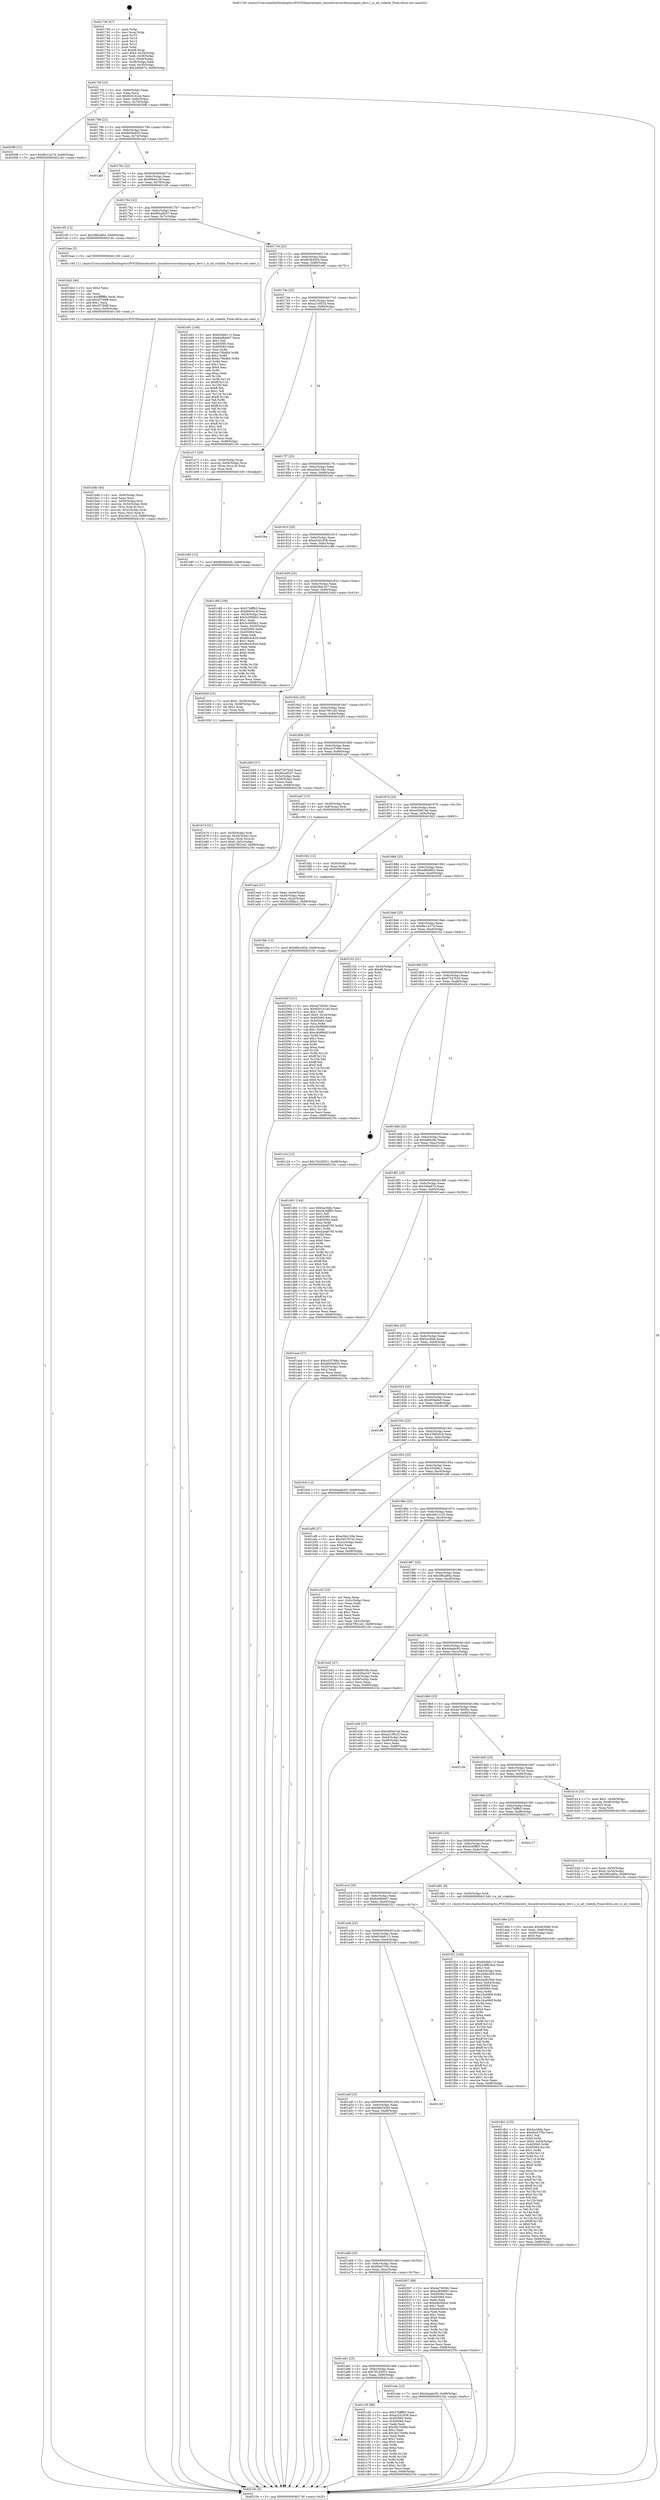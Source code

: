 digraph "0x401740" {
  label = "0x401740 (/mnt/c/Users/mathe/Desktop/tcc/POCII/binaries/extr_linuxdriversnvdimmregion_devs.c_is_nd_volatile_Final-ollvm.out::main(0))"
  labelloc = "t"
  node[shape=record]

  Entry [label="",width=0.3,height=0.3,shape=circle,fillcolor=black,style=filled]
  "0x40176f" [label="{
     0x40176f [23]\l
     | [instrs]\l
     &nbsp;&nbsp;0x40176f \<+3\>: mov -0x68(%rbp),%eax\l
     &nbsp;&nbsp;0x401772 \<+2\>: mov %eax,%ecx\l
     &nbsp;&nbsp;0x401774 \<+6\>: sub $0x8291414d,%ecx\l
     &nbsp;&nbsp;0x40177a \<+3\>: mov %eax,-0x6c(%rbp)\l
     &nbsp;&nbsp;0x40177d \<+3\>: mov %ecx,-0x70(%rbp)\l
     &nbsp;&nbsp;0x401780 \<+6\>: je 00000000004020f6 \<main+0x9b6\>\l
  }"]
  "0x4020f6" [label="{
     0x4020f6 [12]\l
     | [instrs]\l
     &nbsp;&nbsp;0x4020f6 \<+7\>: movl $0xf6e1427d,-0x68(%rbp)\l
     &nbsp;&nbsp;0x4020fd \<+5\>: jmp 000000000040219c \<main+0xa5c\>\l
  }"]
  "0x401786" [label="{
     0x401786 [22]\l
     | [instrs]\l
     &nbsp;&nbsp;0x401786 \<+5\>: jmp 000000000040178b \<main+0x4b\>\l
     &nbsp;&nbsp;0x40178b \<+3\>: mov -0x6c(%rbp),%eax\l
     &nbsp;&nbsp;0x40178e \<+5\>: sub $0x8e05e935,%eax\l
     &nbsp;&nbsp;0x401793 \<+3\>: mov %eax,-0x74(%rbp)\l
     &nbsp;&nbsp;0x401796 \<+6\>: je 0000000000401abf \<main+0x37f\>\l
  }"]
  Exit [label="",width=0.3,height=0.3,shape=circle,fillcolor=black,style=filled,peripheries=2]
  "0x401abf" [label="{
     0x401abf\l
  }", style=dashed]
  "0x40179c" [label="{
     0x40179c [22]\l
     | [instrs]\l
     &nbsp;&nbsp;0x40179c \<+5\>: jmp 00000000004017a1 \<main+0x61\>\l
     &nbsp;&nbsp;0x4017a1 \<+3\>: mov -0x6c(%rbp),%eax\l
     &nbsp;&nbsp;0x4017a4 \<+5\>: sub $0x8f44414f,%eax\l
     &nbsp;&nbsp;0x4017a9 \<+3\>: mov %eax,-0x78(%rbp)\l
     &nbsp;&nbsp;0x4017ac \<+6\>: je 0000000000401cf5 \<main+0x5b5\>\l
  }"]
  "0x401fde" [label="{
     0x401fde [12]\l
     | [instrs]\l
     &nbsp;&nbsp;0x401fde \<+7\>: movl $0x6981bf2d,-0x68(%rbp)\l
     &nbsp;&nbsp;0x401fe5 \<+5\>: jmp 000000000040219c \<main+0xa5c\>\l
  }"]
  "0x401cf5" [label="{
     0x401cf5 [12]\l
     | [instrs]\l
     &nbsp;&nbsp;0x401cf5 \<+7\>: movl $0x3f82a80a,-0x68(%rbp)\l
     &nbsp;&nbsp;0x401cfc \<+5\>: jmp 000000000040219c \<main+0xa5c\>\l
  }"]
  "0x4017b2" [label="{
     0x4017b2 [22]\l
     | [instrs]\l
     &nbsp;&nbsp;0x4017b2 \<+5\>: jmp 00000000004017b7 \<main+0x77\>\l
     &nbsp;&nbsp;0x4017b7 \<+3\>: mov -0x6c(%rbp),%eax\l
     &nbsp;&nbsp;0x4017ba \<+5\>: sub $0x90ca9207,%eax\l
     &nbsp;&nbsp;0x4017bf \<+3\>: mov %eax,-0x7c(%rbp)\l
     &nbsp;&nbsp;0x4017c2 \<+6\>: je 0000000000401bae \<main+0x46e\>\l
  }"]
  "0x401e85" [label="{
     0x401e85 [12]\l
     | [instrs]\l
     &nbsp;&nbsp;0x401e85 \<+7\>: movl $0x963645d5,-0x68(%rbp)\l
     &nbsp;&nbsp;0x401e8c \<+5\>: jmp 000000000040219c \<main+0xa5c\>\l
  }"]
  "0x401bae" [label="{
     0x401bae [5]\l
     | [instrs]\l
     &nbsp;&nbsp;0x401bae \<+5\>: call 0000000000401160 \<next_i\>\l
     | [calls]\l
     &nbsp;&nbsp;0x401160 \{1\} (/mnt/c/Users/mathe/Desktop/tcc/POCII/binaries/extr_linuxdriversnvdimmregion_devs.c_is_nd_volatile_Final-ollvm.out::next_i)\l
  }"]
  "0x4017c8" [label="{
     0x4017c8 [22]\l
     | [instrs]\l
     &nbsp;&nbsp;0x4017c8 \<+5\>: jmp 00000000004017cd \<main+0x8d\>\l
     &nbsp;&nbsp;0x4017cd \<+3\>: mov -0x6c(%rbp),%eax\l
     &nbsp;&nbsp;0x4017d0 \<+5\>: sub $0x963645d5,%eax\l
     &nbsp;&nbsp;0x4017d5 \<+3\>: mov %eax,-0x80(%rbp)\l
     &nbsp;&nbsp;0x4017d8 \<+6\>: je 0000000000401e91 \<main+0x751\>\l
  }"]
  "0x401db1" [label="{
     0x401db1 [153]\l
     | [instrs]\l
     &nbsp;&nbsp;0x401db1 \<+5\>: mov $0x5ac0bfa,%esi\l
     &nbsp;&nbsp;0x401db6 \<+5\>: mov $0x6ba57f3e,%ecx\l
     &nbsp;&nbsp;0x401dbb \<+2\>: mov $0x1,%dl\l
     &nbsp;&nbsp;0x401dbd \<+3\>: xor %r8d,%r8d\l
     &nbsp;&nbsp;0x401dc0 \<+7\>: movl $0x0,-0x64(%rbp)\l
     &nbsp;&nbsp;0x401dc7 \<+8\>: mov 0x405060,%r9d\l
     &nbsp;&nbsp;0x401dcf \<+8\>: mov 0x405064,%r10d\l
     &nbsp;&nbsp;0x401dd7 \<+4\>: sub $0x1,%r8d\l
     &nbsp;&nbsp;0x401ddb \<+3\>: mov %r9d,%r11d\l
     &nbsp;&nbsp;0x401dde \<+3\>: add %r8d,%r11d\l
     &nbsp;&nbsp;0x401de1 \<+4\>: imul %r11d,%r9d\l
     &nbsp;&nbsp;0x401de5 \<+4\>: and $0x1,%r9d\l
     &nbsp;&nbsp;0x401de9 \<+4\>: cmp $0x0,%r9d\l
     &nbsp;&nbsp;0x401ded \<+3\>: sete %bl\l
     &nbsp;&nbsp;0x401df0 \<+4\>: cmp $0xa,%r10d\l
     &nbsp;&nbsp;0x401df4 \<+4\>: setl %r14b\l
     &nbsp;&nbsp;0x401df8 \<+3\>: mov %bl,%r15b\l
     &nbsp;&nbsp;0x401dfb \<+4\>: xor $0xff,%r15b\l
     &nbsp;&nbsp;0x401dff \<+3\>: mov %r14b,%r12b\l
     &nbsp;&nbsp;0x401e02 \<+4\>: xor $0xff,%r12b\l
     &nbsp;&nbsp;0x401e06 \<+3\>: xor $0x0,%dl\l
     &nbsp;&nbsp;0x401e09 \<+3\>: mov %r15b,%r13b\l
     &nbsp;&nbsp;0x401e0c \<+4\>: and $0x0,%r13b\l
     &nbsp;&nbsp;0x401e10 \<+2\>: and %dl,%bl\l
     &nbsp;&nbsp;0x401e12 \<+3\>: mov %r12b,%dil\l
     &nbsp;&nbsp;0x401e15 \<+4\>: and $0x0,%dil\l
     &nbsp;&nbsp;0x401e19 \<+3\>: and %dl,%r14b\l
     &nbsp;&nbsp;0x401e1c \<+3\>: or %bl,%r13b\l
     &nbsp;&nbsp;0x401e1f \<+3\>: or %r14b,%dil\l
     &nbsp;&nbsp;0x401e22 \<+3\>: xor %dil,%r13b\l
     &nbsp;&nbsp;0x401e25 \<+3\>: or %r12b,%r15b\l
     &nbsp;&nbsp;0x401e28 \<+4\>: xor $0xff,%r15b\l
     &nbsp;&nbsp;0x401e2c \<+3\>: or $0x0,%dl\l
     &nbsp;&nbsp;0x401e2f \<+3\>: and %dl,%r15b\l
     &nbsp;&nbsp;0x401e32 \<+3\>: or %r15b,%r13b\l
     &nbsp;&nbsp;0x401e35 \<+4\>: test $0x1,%r13b\l
     &nbsp;&nbsp;0x401e39 \<+3\>: cmovne %ecx,%esi\l
     &nbsp;&nbsp;0x401e3c \<+3\>: mov %esi,-0x68(%rbp)\l
     &nbsp;&nbsp;0x401e3f \<+6\>: mov %eax,-0xf8(%rbp)\l
     &nbsp;&nbsp;0x401e45 \<+5\>: jmp 000000000040219c \<main+0xa5c\>\l
  }"]
  "0x401e91" [label="{
     0x401e91 [144]\l
     | [instrs]\l
     &nbsp;&nbsp;0x401e91 \<+5\>: mov $0x654b8113,%eax\l
     &nbsp;&nbsp;0x401e96 \<+5\>: mov $0x64d8de07,%ecx\l
     &nbsp;&nbsp;0x401e9b \<+2\>: mov $0x1,%dl\l
     &nbsp;&nbsp;0x401e9d \<+7\>: mov 0x405060,%esi\l
     &nbsp;&nbsp;0x401ea4 \<+7\>: mov 0x405064,%edi\l
     &nbsp;&nbsp;0x401eab \<+3\>: mov %esi,%r8d\l
     &nbsp;&nbsp;0x401eae \<+7\>: sub $0xec76bdb4,%r8d\l
     &nbsp;&nbsp;0x401eb5 \<+4\>: sub $0x1,%r8d\l
     &nbsp;&nbsp;0x401eb9 \<+7\>: add $0xec76bdb4,%r8d\l
     &nbsp;&nbsp;0x401ec0 \<+4\>: imul %r8d,%esi\l
     &nbsp;&nbsp;0x401ec4 \<+3\>: and $0x1,%esi\l
     &nbsp;&nbsp;0x401ec7 \<+3\>: cmp $0x0,%esi\l
     &nbsp;&nbsp;0x401eca \<+4\>: sete %r9b\l
     &nbsp;&nbsp;0x401ece \<+3\>: cmp $0xa,%edi\l
     &nbsp;&nbsp;0x401ed1 \<+4\>: setl %r10b\l
     &nbsp;&nbsp;0x401ed5 \<+3\>: mov %r9b,%r11b\l
     &nbsp;&nbsp;0x401ed8 \<+4\>: xor $0xff,%r11b\l
     &nbsp;&nbsp;0x401edc \<+3\>: mov %r10b,%bl\l
     &nbsp;&nbsp;0x401edf \<+3\>: xor $0xff,%bl\l
     &nbsp;&nbsp;0x401ee2 \<+3\>: xor $0x1,%dl\l
     &nbsp;&nbsp;0x401ee5 \<+3\>: mov %r11b,%r14b\l
     &nbsp;&nbsp;0x401ee8 \<+4\>: and $0xff,%r14b\l
     &nbsp;&nbsp;0x401eec \<+3\>: and %dl,%r9b\l
     &nbsp;&nbsp;0x401eef \<+3\>: mov %bl,%r15b\l
     &nbsp;&nbsp;0x401ef2 \<+4\>: and $0xff,%r15b\l
     &nbsp;&nbsp;0x401ef6 \<+3\>: and %dl,%r10b\l
     &nbsp;&nbsp;0x401ef9 \<+3\>: or %r9b,%r14b\l
     &nbsp;&nbsp;0x401efc \<+3\>: or %r10b,%r15b\l
     &nbsp;&nbsp;0x401eff \<+3\>: xor %r15b,%r14b\l
     &nbsp;&nbsp;0x401f02 \<+3\>: or %bl,%r11b\l
     &nbsp;&nbsp;0x401f05 \<+4\>: xor $0xff,%r11b\l
     &nbsp;&nbsp;0x401f09 \<+3\>: or $0x1,%dl\l
     &nbsp;&nbsp;0x401f0c \<+3\>: and %dl,%r11b\l
     &nbsp;&nbsp;0x401f0f \<+3\>: or %r11b,%r14b\l
     &nbsp;&nbsp;0x401f12 \<+4\>: test $0x1,%r14b\l
     &nbsp;&nbsp;0x401f16 \<+3\>: cmovne %ecx,%eax\l
     &nbsp;&nbsp;0x401f19 \<+3\>: mov %eax,-0x68(%rbp)\l
     &nbsp;&nbsp;0x401f1c \<+5\>: jmp 000000000040219c \<main+0xa5c\>\l
  }"]
  "0x4017de" [label="{
     0x4017de [25]\l
     | [instrs]\l
     &nbsp;&nbsp;0x4017de \<+5\>: jmp 00000000004017e3 \<main+0xa3\>\l
     &nbsp;&nbsp;0x4017e3 \<+3\>: mov -0x6c(%rbp),%eax\l
     &nbsp;&nbsp;0x4017e6 \<+5\>: sub $0xa210f525,%eax\l
     &nbsp;&nbsp;0x4017eb \<+6\>: mov %eax,-0x84(%rbp)\l
     &nbsp;&nbsp;0x4017f1 \<+6\>: je 0000000000401e71 \<main+0x731\>\l
  }"]
  "0x401d9a" [label="{
     0x401d9a [23]\l
     | [instrs]\l
     &nbsp;&nbsp;0x401d9a \<+10\>: movabs $0x4030b6,%rdi\l
     &nbsp;&nbsp;0x401da4 \<+3\>: mov %eax,-0x60(%rbp)\l
     &nbsp;&nbsp;0x401da7 \<+3\>: mov -0x60(%rbp),%esi\l
     &nbsp;&nbsp;0x401daa \<+2\>: mov $0x0,%al\l
     &nbsp;&nbsp;0x401dac \<+5\>: call 0000000000401040 \<printf@plt\>\l
     | [calls]\l
     &nbsp;&nbsp;0x401040 \{1\} (unknown)\l
  }"]
  "0x401e71" [label="{
     0x401e71 [20]\l
     | [instrs]\l
     &nbsp;&nbsp;0x401e71 \<+4\>: mov -0x50(%rbp),%rax\l
     &nbsp;&nbsp;0x401e75 \<+4\>: movslq -0x64(%rbp),%rcx\l
     &nbsp;&nbsp;0x401e79 \<+4\>: mov (%rax,%rcx,8),%rax\l
     &nbsp;&nbsp;0x401e7d \<+3\>: mov %rax,%rdi\l
     &nbsp;&nbsp;0x401e80 \<+5\>: call 0000000000401030 \<free@plt\>\l
     | [calls]\l
     &nbsp;&nbsp;0x401030 \{1\} (unknown)\l
  }"]
  "0x4017f7" [label="{
     0x4017f7 [25]\l
     | [instrs]\l
     &nbsp;&nbsp;0x4017f7 \<+5\>: jmp 00000000004017fc \<main+0xbc\>\l
     &nbsp;&nbsp;0x4017fc \<+3\>: mov -0x6c(%rbp),%eax\l
     &nbsp;&nbsp;0x4017ff \<+5\>: sub $0xa3b4159e,%eax\l
     &nbsp;&nbsp;0x401804 \<+6\>: mov %eax,-0x88(%rbp)\l
     &nbsp;&nbsp;0x40180a \<+6\>: je 0000000000401fea \<main+0x8aa\>\l
  }"]
  "0x401a9a" [label="{
     0x401a9a\l
  }", style=dashed]
  "0x401fea" [label="{
     0x401fea\l
  }", style=dashed]
  "0x401810" [label="{
     0x401810 [25]\l
     | [instrs]\l
     &nbsp;&nbsp;0x401810 \<+5\>: jmp 0000000000401815 \<main+0xd5\>\l
     &nbsp;&nbsp;0x401815 \<+3\>: mov -0x6c(%rbp),%eax\l
     &nbsp;&nbsp;0x401818 \<+5\>: sub $0xa52d1838,%eax\l
     &nbsp;&nbsp;0x40181d \<+6\>: mov %eax,-0x8c(%rbp)\l
     &nbsp;&nbsp;0x401823 \<+6\>: je 0000000000401c88 \<main+0x548\>\l
  }"]
  "0x401c30" [label="{
     0x401c30 [88]\l
     | [instrs]\l
     &nbsp;&nbsp;0x401c30 \<+5\>: mov $0x57bfffb5,%eax\l
     &nbsp;&nbsp;0x401c35 \<+5\>: mov $0xa52d1838,%ecx\l
     &nbsp;&nbsp;0x401c3a \<+7\>: mov 0x405060,%edx\l
     &nbsp;&nbsp;0x401c41 \<+7\>: mov 0x405064,%esi\l
     &nbsp;&nbsp;0x401c48 \<+2\>: mov %edx,%edi\l
     &nbsp;&nbsp;0x401c4a \<+6\>: sub $0x3b27049b,%edi\l
     &nbsp;&nbsp;0x401c50 \<+3\>: sub $0x1,%edi\l
     &nbsp;&nbsp;0x401c53 \<+6\>: add $0x3b27049b,%edi\l
     &nbsp;&nbsp;0x401c59 \<+3\>: imul %edi,%edx\l
     &nbsp;&nbsp;0x401c5c \<+3\>: and $0x1,%edx\l
     &nbsp;&nbsp;0x401c5f \<+3\>: cmp $0x0,%edx\l
     &nbsp;&nbsp;0x401c62 \<+4\>: sete %r8b\l
     &nbsp;&nbsp;0x401c66 \<+3\>: cmp $0xa,%esi\l
     &nbsp;&nbsp;0x401c69 \<+4\>: setl %r9b\l
     &nbsp;&nbsp;0x401c6d \<+3\>: mov %r8b,%r10b\l
     &nbsp;&nbsp;0x401c70 \<+3\>: and %r9b,%r10b\l
     &nbsp;&nbsp;0x401c73 \<+3\>: xor %r9b,%r8b\l
     &nbsp;&nbsp;0x401c76 \<+3\>: or %r8b,%r10b\l
     &nbsp;&nbsp;0x401c79 \<+4\>: test $0x1,%r10b\l
     &nbsp;&nbsp;0x401c7d \<+3\>: cmovne %ecx,%eax\l
     &nbsp;&nbsp;0x401c80 \<+3\>: mov %eax,-0x68(%rbp)\l
     &nbsp;&nbsp;0x401c83 \<+5\>: jmp 000000000040219c \<main+0xa5c\>\l
  }"]
  "0x401c88" [label="{
     0x401c88 [109]\l
     | [instrs]\l
     &nbsp;&nbsp;0x401c88 \<+5\>: mov $0x57bfffb5,%eax\l
     &nbsp;&nbsp;0x401c8d \<+5\>: mov $0x8f44414f,%ecx\l
     &nbsp;&nbsp;0x401c92 \<+3\>: mov -0x54(%rbp),%edx\l
     &nbsp;&nbsp;0x401c95 \<+6\>: add $0x3c090bb2,%edx\l
     &nbsp;&nbsp;0x401c9b \<+3\>: add $0x1,%edx\l
     &nbsp;&nbsp;0x401c9e \<+6\>: sub $0x3c090bb2,%edx\l
     &nbsp;&nbsp;0x401ca4 \<+3\>: mov %edx,-0x54(%rbp)\l
     &nbsp;&nbsp;0x401ca7 \<+7\>: mov 0x405060,%edx\l
     &nbsp;&nbsp;0x401cae \<+7\>: mov 0x405064,%esi\l
     &nbsp;&nbsp;0x401cb5 \<+2\>: mov %edx,%edi\l
     &nbsp;&nbsp;0x401cb7 \<+6\>: sub $0x8bc4c62d,%edi\l
     &nbsp;&nbsp;0x401cbd \<+3\>: sub $0x1,%edi\l
     &nbsp;&nbsp;0x401cc0 \<+6\>: add $0x8bc4c62d,%edi\l
     &nbsp;&nbsp;0x401cc6 \<+3\>: imul %edi,%edx\l
     &nbsp;&nbsp;0x401cc9 \<+3\>: and $0x1,%edx\l
     &nbsp;&nbsp;0x401ccc \<+3\>: cmp $0x0,%edx\l
     &nbsp;&nbsp;0x401ccf \<+4\>: sete %r8b\l
     &nbsp;&nbsp;0x401cd3 \<+3\>: cmp $0xa,%esi\l
     &nbsp;&nbsp;0x401cd6 \<+4\>: setl %r9b\l
     &nbsp;&nbsp;0x401cda \<+3\>: mov %r8b,%r10b\l
     &nbsp;&nbsp;0x401cdd \<+3\>: and %r9b,%r10b\l
     &nbsp;&nbsp;0x401ce0 \<+3\>: xor %r9b,%r8b\l
     &nbsp;&nbsp;0x401ce3 \<+3\>: or %r8b,%r10b\l
     &nbsp;&nbsp;0x401ce6 \<+4\>: test $0x1,%r10b\l
     &nbsp;&nbsp;0x401cea \<+3\>: cmovne %ecx,%eax\l
     &nbsp;&nbsp;0x401ced \<+3\>: mov %eax,-0x68(%rbp)\l
     &nbsp;&nbsp;0x401cf0 \<+5\>: jmp 000000000040219c \<main+0xa5c\>\l
  }"]
  "0x401829" [label="{
     0x401829 [25]\l
     | [instrs]\l
     &nbsp;&nbsp;0x401829 \<+5\>: jmp 000000000040182e \<main+0xee\>\l
     &nbsp;&nbsp;0x40182e \<+3\>: mov -0x6c(%rbp),%eax\l
     &nbsp;&nbsp;0x401831 \<+5\>: sub $0xb59ac547,%eax\l
     &nbsp;&nbsp;0x401836 \<+6\>: mov %eax,-0x90(%rbp)\l
     &nbsp;&nbsp;0x40183c \<+6\>: je 0000000000401b5d \<main+0x41d\>\l
  }"]
  "0x401a81" [label="{
     0x401a81 [25]\l
     | [instrs]\l
     &nbsp;&nbsp;0x401a81 \<+5\>: jmp 0000000000401a86 \<main+0x346\>\l
     &nbsp;&nbsp;0x401a86 \<+3\>: mov -0x6c(%rbp),%eax\l
     &nbsp;&nbsp;0x401a89 \<+5\>: sub $0x76226551,%eax\l
     &nbsp;&nbsp;0x401a8e \<+6\>: mov %eax,-0xf0(%rbp)\l
     &nbsp;&nbsp;0x401a94 \<+6\>: je 0000000000401c30 \<main+0x4f0\>\l
  }"]
  "0x401b5d" [label="{
     0x401b5d [23]\l
     | [instrs]\l
     &nbsp;&nbsp;0x401b5d \<+7\>: movl $0x1,-0x58(%rbp)\l
     &nbsp;&nbsp;0x401b64 \<+4\>: movslq -0x58(%rbp),%rax\l
     &nbsp;&nbsp;0x401b68 \<+4\>: shl $0x2,%rax\l
     &nbsp;&nbsp;0x401b6c \<+3\>: mov %rax,%rdi\l
     &nbsp;&nbsp;0x401b6f \<+5\>: call 0000000000401050 \<malloc@plt\>\l
     | [calls]\l
     &nbsp;&nbsp;0x401050 \{1\} (unknown)\l
  }"]
  "0x401842" [label="{
     0x401842 [25]\l
     | [instrs]\l
     &nbsp;&nbsp;0x401842 \<+5\>: jmp 0000000000401847 \<main+0x107\>\l
     &nbsp;&nbsp;0x401847 \<+3\>: mov -0x6c(%rbp),%eax\l
     &nbsp;&nbsp;0x40184a \<+5\>: sub $0xb7f91cd2,%eax\l
     &nbsp;&nbsp;0x40184f \<+6\>: mov %eax,-0x94(%rbp)\l
     &nbsp;&nbsp;0x401855 \<+6\>: je 0000000000401b93 \<main+0x453\>\l
  }"]
  "0x401e4a" [label="{
     0x401e4a [12]\l
     | [instrs]\l
     &nbsp;&nbsp;0x401e4a \<+7\>: movl $0x44aabc93,-0x68(%rbp)\l
     &nbsp;&nbsp;0x401e51 \<+5\>: jmp 000000000040219c \<main+0xa5c\>\l
  }"]
  "0x401b93" [label="{
     0x401b93 [27]\l
     | [instrs]\l
     &nbsp;&nbsp;0x401b93 \<+5\>: mov $0xf7347b20,%eax\l
     &nbsp;&nbsp;0x401b98 \<+5\>: mov $0x90ca9207,%ecx\l
     &nbsp;&nbsp;0x401b9d \<+3\>: mov -0x5c(%rbp),%edx\l
     &nbsp;&nbsp;0x401ba0 \<+3\>: cmp -0x58(%rbp),%edx\l
     &nbsp;&nbsp;0x401ba3 \<+3\>: cmovl %ecx,%eax\l
     &nbsp;&nbsp;0x401ba6 \<+3\>: mov %eax,-0x68(%rbp)\l
     &nbsp;&nbsp;0x401ba9 \<+5\>: jmp 000000000040219c \<main+0xa5c\>\l
  }"]
  "0x40185b" [label="{
     0x40185b [25]\l
     | [instrs]\l
     &nbsp;&nbsp;0x40185b \<+5\>: jmp 0000000000401860 \<main+0x120\>\l
     &nbsp;&nbsp;0x401860 \<+3\>: mov -0x6c(%rbp),%eax\l
     &nbsp;&nbsp;0x401863 \<+5\>: sub $0xcd1f768e,%eax\l
     &nbsp;&nbsp;0x401868 \<+6\>: mov %eax,-0x98(%rbp)\l
     &nbsp;&nbsp;0x40186e \<+6\>: je 0000000000401ad7 \<main+0x397\>\l
  }"]
  "0x401a68" [label="{
     0x401a68 [25]\l
     | [instrs]\l
     &nbsp;&nbsp;0x401a68 \<+5\>: jmp 0000000000401a6d \<main+0x32d\>\l
     &nbsp;&nbsp;0x401a6d \<+3\>: mov -0x6c(%rbp),%eax\l
     &nbsp;&nbsp;0x401a70 \<+5\>: sub $0x6ba57f3e,%eax\l
     &nbsp;&nbsp;0x401a75 \<+6\>: mov %eax,-0xec(%rbp)\l
     &nbsp;&nbsp;0x401a7b \<+6\>: je 0000000000401e4a \<main+0x70a\>\l
  }"]
  "0x401ad7" [label="{
     0x401ad7 [13]\l
     | [instrs]\l
     &nbsp;&nbsp;0x401ad7 \<+4\>: mov -0x40(%rbp),%rax\l
     &nbsp;&nbsp;0x401adb \<+4\>: mov 0x8(%rax),%rdi\l
     &nbsp;&nbsp;0x401adf \<+5\>: call 0000000000401060 \<atoi@plt\>\l
     | [calls]\l
     &nbsp;&nbsp;0x401060 \{1\} (unknown)\l
  }"]
  "0x401874" [label="{
     0x401874 [25]\l
     | [instrs]\l
     &nbsp;&nbsp;0x401874 \<+5\>: jmp 0000000000401879 \<main+0x139\>\l
     &nbsp;&nbsp;0x401879 \<+3\>: mov -0x6c(%rbp),%eax\l
     &nbsp;&nbsp;0x40187c \<+5\>: sub $0xe45bd7ad,%eax\l
     &nbsp;&nbsp;0x401881 \<+6\>: mov %eax,-0x9c(%rbp)\l
     &nbsp;&nbsp;0x401887 \<+6\>: je 0000000000401fd2 \<main+0x892\>\l
  }"]
  "0x402007" [label="{
     0x402007 [88]\l
     | [instrs]\l
     &nbsp;&nbsp;0x402007 \<+5\>: mov $0x4a70056c,%eax\l
     &nbsp;&nbsp;0x40200c \<+5\>: mov $0xed80d85c,%ecx\l
     &nbsp;&nbsp;0x402011 \<+7\>: mov 0x405060,%edx\l
     &nbsp;&nbsp;0x402018 \<+7\>: mov 0x405064,%esi\l
     &nbsp;&nbsp;0x40201f \<+2\>: mov %edx,%edi\l
     &nbsp;&nbsp;0x402021 \<+6\>: sub $0xe4b3b6ce,%edi\l
     &nbsp;&nbsp;0x402027 \<+3\>: sub $0x1,%edi\l
     &nbsp;&nbsp;0x40202a \<+6\>: add $0xe4b3b6ce,%edi\l
     &nbsp;&nbsp;0x402030 \<+3\>: imul %edi,%edx\l
     &nbsp;&nbsp;0x402033 \<+3\>: and $0x1,%edx\l
     &nbsp;&nbsp;0x402036 \<+3\>: cmp $0x0,%edx\l
     &nbsp;&nbsp;0x402039 \<+4\>: sete %r8b\l
     &nbsp;&nbsp;0x40203d \<+3\>: cmp $0xa,%esi\l
     &nbsp;&nbsp;0x402040 \<+4\>: setl %r9b\l
     &nbsp;&nbsp;0x402044 \<+3\>: mov %r8b,%r10b\l
     &nbsp;&nbsp;0x402047 \<+3\>: and %r9b,%r10b\l
     &nbsp;&nbsp;0x40204a \<+3\>: xor %r9b,%r8b\l
     &nbsp;&nbsp;0x40204d \<+3\>: or %r8b,%r10b\l
     &nbsp;&nbsp;0x402050 \<+4\>: test $0x1,%r10b\l
     &nbsp;&nbsp;0x402054 \<+3\>: cmovne %ecx,%eax\l
     &nbsp;&nbsp;0x402057 \<+3\>: mov %eax,-0x68(%rbp)\l
     &nbsp;&nbsp;0x40205a \<+5\>: jmp 000000000040219c \<main+0xa5c\>\l
  }"]
  "0x401fd2" [label="{
     0x401fd2 [12]\l
     | [instrs]\l
     &nbsp;&nbsp;0x401fd2 \<+4\>: mov -0x50(%rbp),%rax\l
     &nbsp;&nbsp;0x401fd6 \<+3\>: mov %rax,%rdi\l
     &nbsp;&nbsp;0x401fd9 \<+5\>: call 0000000000401030 \<free@plt\>\l
     | [calls]\l
     &nbsp;&nbsp;0x401030 \{1\} (unknown)\l
  }"]
  "0x40188d" [label="{
     0x40188d [25]\l
     | [instrs]\l
     &nbsp;&nbsp;0x40188d \<+5\>: jmp 0000000000401892 \<main+0x152\>\l
     &nbsp;&nbsp;0x401892 \<+3\>: mov -0x6c(%rbp),%eax\l
     &nbsp;&nbsp;0x401895 \<+5\>: sub $0xed80d85c,%eax\l
     &nbsp;&nbsp;0x40189a \<+6\>: mov %eax,-0xa0(%rbp)\l
     &nbsp;&nbsp;0x4018a0 \<+6\>: je 000000000040205f \<main+0x91f\>\l
  }"]
  "0x401a4f" [label="{
     0x401a4f [25]\l
     | [instrs]\l
     &nbsp;&nbsp;0x401a4f \<+5\>: jmp 0000000000401a54 \<main+0x314\>\l
     &nbsp;&nbsp;0x401a54 \<+3\>: mov -0x6c(%rbp),%eax\l
     &nbsp;&nbsp;0x401a57 \<+5\>: sub $0x6981bf2d,%eax\l
     &nbsp;&nbsp;0x401a5c \<+6\>: mov %eax,-0xe8(%rbp)\l
     &nbsp;&nbsp;0x401a62 \<+6\>: je 0000000000402007 \<main+0x8c7\>\l
  }"]
  "0x40205f" [label="{
     0x40205f [151]\l
     | [instrs]\l
     &nbsp;&nbsp;0x40205f \<+5\>: mov $0x4a70056c,%eax\l
     &nbsp;&nbsp;0x402064 \<+5\>: mov $0x8291414d,%ecx\l
     &nbsp;&nbsp;0x402069 \<+2\>: mov $0x1,%dl\l
     &nbsp;&nbsp;0x40206b \<+7\>: movl $0x0,-0x34(%rbp)\l
     &nbsp;&nbsp;0x402072 \<+7\>: mov 0x405060,%esi\l
     &nbsp;&nbsp;0x402079 \<+7\>: mov 0x405064,%edi\l
     &nbsp;&nbsp;0x402080 \<+3\>: mov %esi,%r8d\l
     &nbsp;&nbsp;0x402083 \<+7\>: sub $0xc4b98b8f,%r8d\l
     &nbsp;&nbsp;0x40208a \<+4\>: sub $0x1,%r8d\l
     &nbsp;&nbsp;0x40208e \<+7\>: add $0xc4b98b8f,%r8d\l
     &nbsp;&nbsp;0x402095 \<+4\>: imul %r8d,%esi\l
     &nbsp;&nbsp;0x402099 \<+3\>: and $0x1,%esi\l
     &nbsp;&nbsp;0x40209c \<+3\>: cmp $0x0,%esi\l
     &nbsp;&nbsp;0x40209f \<+4\>: sete %r9b\l
     &nbsp;&nbsp;0x4020a3 \<+3\>: cmp $0xa,%edi\l
     &nbsp;&nbsp;0x4020a6 \<+4\>: setl %r10b\l
     &nbsp;&nbsp;0x4020aa \<+3\>: mov %r9b,%r11b\l
     &nbsp;&nbsp;0x4020ad \<+4\>: xor $0xff,%r11b\l
     &nbsp;&nbsp;0x4020b1 \<+3\>: mov %r10b,%bl\l
     &nbsp;&nbsp;0x4020b4 \<+3\>: xor $0xff,%bl\l
     &nbsp;&nbsp;0x4020b7 \<+3\>: xor $0x0,%dl\l
     &nbsp;&nbsp;0x4020ba \<+3\>: mov %r11b,%r14b\l
     &nbsp;&nbsp;0x4020bd \<+4\>: and $0x0,%r14b\l
     &nbsp;&nbsp;0x4020c1 \<+3\>: and %dl,%r9b\l
     &nbsp;&nbsp;0x4020c4 \<+3\>: mov %bl,%r15b\l
     &nbsp;&nbsp;0x4020c7 \<+4\>: and $0x0,%r15b\l
     &nbsp;&nbsp;0x4020cb \<+3\>: and %dl,%r10b\l
     &nbsp;&nbsp;0x4020ce \<+3\>: or %r9b,%r14b\l
     &nbsp;&nbsp;0x4020d1 \<+3\>: or %r10b,%r15b\l
     &nbsp;&nbsp;0x4020d4 \<+3\>: xor %r15b,%r14b\l
     &nbsp;&nbsp;0x4020d7 \<+3\>: or %bl,%r11b\l
     &nbsp;&nbsp;0x4020da \<+4\>: xor $0xff,%r11b\l
     &nbsp;&nbsp;0x4020de \<+3\>: or $0x0,%dl\l
     &nbsp;&nbsp;0x4020e1 \<+3\>: and %dl,%r11b\l
     &nbsp;&nbsp;0x4020e4 \<+3\>: or %r11b,%r14b\l
     &nbsp;&nbsp;0x4020e7 \<+4\>: test $0x1,%r14b\l
     &nbsp;&nbsp;0x4020eb \<+3\>: cmovne %ecx,%eax\l
     &nbsp;&nbsp;0x4020ee \<+3\>: mov %eax,-0x68(%rbp)\l
     &nbsp;&nbsp;0x4020f1 \<+5\>: jmp 000000000040219c \<main+0xa5c\>\l
  }"]
  "0x4018a6" [label="{
     0x4018a6 [25]\l
     | [instrs]\l
     &nbsp;&nbsp;0x4018a6 \<+5\>: jmp 00000000004018ab \<main+0x16b\>\l
     &nbsp;&nbsp;0x4018ab \<+3\>: mov -0x6c(%rbp),%eax\l
     &nbsp;&nbsp;0x4018ae \<+5\>: sub $0xf6e1427d,%eax\l
     &nbsp;&nbsp;0x4018b3 \<+6\>: mov %eax,-0xa4(%rbp)\l
     &nbsp;&nbsp;0x4018b9 \<+6\>: je 0000000000402102 \<main+0x9c2\>\l
  }"]
  "0x40216f" [label="{
     0x40216f\l
  }", style=dashed]
  "0x402102" [label="{
     0x402102 [21]\l
     | [instrs]\l
     &nbsp;&nbsp;0x402102 \<+3\>: mov -0x34(%rbp),%eax\l
     &nbsp;&nbsp;0x402105 \<+7\>: add $0xd8,%rsp\l
     &nbsp;&nbsp;0x40210c \<+1\>: pop %rbx\l
     &nbsp;&nbsp;0x40210d \<+2\>: pop %r12\l
     &nbsp;&nbsp;0x40210f \<+2\>: pop %r13\l
     &nbsp;&nbsp;0x402111 \<+2\>: pop %r14\l
     &nbsp;&nbsp;0x402113 \<+2\>: pop %r15\l
     &nbsp;&nbsp;0x402115 \<+1\>: pop %rbp\l
     &nbsp;&nbsp;0x402116 \<+1\>: ret\l
  }"]
  "0x4018bf" [label="{
     0x4018bf [25]\l
     | [instrs]\l
     &nbsp;&nbsp;0x4018bf \<+5\>: jmp 00000000004018c4 \<main+0x184\>\l
     &nbsp;&nbsp;0x4018c4 \<+3\>: mov -0x6c(%rbp),%eax\l
     &nbsp;&nbsp;0x4018c7 \<+5\>: sub $0xf7347b20,%eax\l
     &nbsp;&nbsp;0x4018cc \<+6\>: mov %eax,-0xa8(%rbp)\l
     &nbsp;&nbsp;0x4018d2 \<+6\>: je 0000000000401c24 \<main+0x4e4\>\l
  }"]
  "0x401a36" [label="{
     0x401a36 [25]\l
     | [instrs]\l
     &nbsp;&nbsp;0x401a36 \<+5\>: jmp 0000000000401a3b \<main+0x2fb\>\l
     &nbsp;&nbsp;0x401a3b \<+3\>: mov -0x6c(%rbp),%eax\l
     &nbsp;&nbsp;0x401a3e \<+5\>: sub $0x654b8113,%eax\l
     &nbsp;&nbsp;0x401a43 \<+6\>: mov %eax,-0xe4(%rbp)\l
     &nbsp;&nbsp;0x401a49 \<+6\>: je 000000000040216f \<main+0xa2f\>\l
  }"]
  "0x401c24" [label="{
     0x401c24 [12]\l
     | [instrs]\l
     &nbsp;&nbsp;0x401c24 \<+7\>: movl $0x76226551,-0x68(%rbp)\l
     &nbsp;&nbsp;0x401c2b \<+5\>: jmp 000000000040219c \<main+0xa5c\>\l
  }"]
  "0x4018d8" [label="{
     0x4018d8 [25]\l
     | [instrs]\l
     &nbsp;&nbsp;0x4018d8 \<+5\>: jmp 00000000004018dd \<main+0x19d\>\l
     &nbsp;&nbsp;0x4018dd \<+3\>: mov -0x6c(%rbp),%eax\l
     &nbsp;&nbsp;0x4018e0 \<+5\>: sub $0xfaf0e3fe,%eax\l
     &nbsp;&nbsp;0x4018e5 \<+6\>: mov %eax,-0xac(%rbp)\l
     &nbsp;&nbsp;0x4018eb \<+6\>: je 0000000000401d01 \<main+0x5c1\>\l
  }"]
  "0x401f21" [label="{
     0x401f21 [165]\l
     | [instrs]\l
     &nbsp;&nbsp;0x401f21 \<+5\>: mov $0x654b8113,%eax\l
     &nbsp;&nbsp;0x401f26 \<+5\>: mov $0x23882dc4,%ecx\l
     &nbsp;&nbsp;0x401f2b \<+2\>: mov $0x1,%dl\l
     &nbsp;&nbsp;0x401f2d \<+3\>: mov -0x64(%rbp),%esi\l
     &nbsp;&nbsp;0x401f30 \<+6\>: sub $0x2edbc5b4,%esi\l
     &nbsp;&nbsp;0x401f36 \<+3\>: add $0x1,%esi\l
     &nbsp;&nbsp;0x401f39 \<+6\>: add $0x2edbc5b4,%esi\l
     &nbsp;&nbsp;0x401f3f \<+3\>: mov %esi,-0x64(%rbp)\l
     &nbsp;&nbsp;0x401f42 \<+7\>: mov 0x405060,%esi\l
     &nbsp;&nbsp;0x401f49 \<+7\>: mov 0x405064,%edi\l
     &nbsp;&nbsp;0x401f50 \<+3\>: mov %esi,%r8d\l
     &nbsp;&nbsp;0x401f53 \<+7\>: sub $0x1fce080f,%r8d\l
     &nbsp;&nbsp;0x401f5a \<+4\>: sub $0x1,%r8d\l
     &nbsp;&nbsp;0x401f5e \<+7\>: add $0x1fce080f,%r8d\l
     &nbsp;&nbsp;0x401f65 \<+4\>: imul %r8d,%esi\l
     &nbsp;&nbsp;0x401f69 \<+3\>: and $0x1,%esi\l
     &nbsp;&nbsp;0x401f6c \<+3\>: cmp $0x0,%esi\l
     &nbsp;&nbsp;0x401f6f \<+4\>: sete %r9b\l
     &nbsp;&nbsp;0x401f73 \<+3\>: cmp $0xa,%edi\l
     &nbsp;&nbsp;0x401f76 \<+4\>: setl %r10b\l
     &nbsp;&nbsp;0x401f7a \<+3\>: mov %r9b,%r11b\l
     &nbsp;&nbsp;0x401f7d \<+4\>: xor $0xff,%r11b\l
     &nbsp;&nbsp;0x401f81 \<+3\>: mov %r10b,%bl\l
     &nbsp;&nbsp;0x401f84 \<+3\>: xor $0xff,%bl\l
     &nbsp;&nbsp;0x401f87 \<+3\>: xor $0x1,%dl\l
     &nbsp;&nbsp;0x401f8a \<+3\>: mov %r11b,%r14b\l
     &nbsp;&nbsp;0x401f8d \<+4\>: and $0xff,%r14b\l
     &nbsp;&nbsp;0x401f91 \<+3\>: and %dl,%r9b\l
     &nbsp;&nbsp;0x401f94 \<+3\>: mov %bl,%r15b\l
     &nbsp;&nbsp;0x401f97 \<+4\>: and $0xff,%r15b\l
     &nbsp;&nbsp;0x401f9b \<+3\>: and %dl,%r10b\l
     &nbsp;&nbsp;0x401f9e \<+3\>: or %r9b,%r14b\l
     &nbsp;&nbsp;0x401fa1 \<+3\>: or %r10b,%r15b\l
     &nbsp;&nbsp;0x401fa4 \<+3\>: xor %r15b,%r14b\l
     &nbsp;&nbsp;0x401fa7 \<+3\>: or %bl,%r11b\l
     &nbsp;&nbsp;0x401faa \<+4\>: xor $0xff,%r11b\l
     &nbsp;&nbsp;0x401fae \<+3\>: or $0x1,%dl\l
     &nbsp;&nbsp;0x401fb1 \<+3\>: and %dl,%r11b\l
     &nbsp;&nbsp;0x401fb4 \<+3\>: or %r11b,%r14b\l
     &nbsp;&nbsp;0x401fb7 \<+4\>: test $0x1,%r14b\l
     &nbsp;&nbsp;0x401fbb \<+3\>: cmovne %ecx,%eax\l
     &nbsp;&nbsp;0x401fbe \<+3\>: mov %eax,-0x68(%rbp)\l
     &nbsp;&nbsp;0x401fc1 \<+5\>: jmp 000000000040219c \<main+0xa5c\>\l
  }"]
  "0x401d01" [label="{
     0x401d01 [144]\l
     | [instrs]\l
     &nbsp;&nbsp;0x401d01 \<+5\>: mov $0x5ac0bfa,%eax\l
     &nbsp;&nbsp;0x401d06 \<+5\>: mov $0x5e30ff63,%ecx\l
     &nbsp;&nbsp;0x401d0b \<+2\>: mov $0x1,%dl\l
     &nbsp;&nbsp;0x401d0d \<+7\>: mov 0x405060,%esi\l
     &nbsp;&nbsp;0x401d14 \<+7\>: mov 0x405064,%edi\l
     &nbsp;&nbsp;0x401d1b \<+3\>: mov %esi,%r8d\l
     &nbsp;&nbsp;0x401d1e \<+7\>: add $0x42ea8795,%r8d\l
     &nbsp;&nbsp;0x401d25 \<+4\>: sub $0x1,%r8d\l
     &nbsp;&nbsp;0x401d29 \<+7\>: sub $0x42ea8795,%r8d\l
     &nbsp;&nbsp;0x401d30 \<+4\>: imul %r8d,%esi\l
     &nbsp;&nbsp;0x401d34 \<+3\>: and $0x1,%esi\l
     &nbsp;&nbsp;0x401d37 \<+3\>: cmp $0x0,%esi\l
     &nbsp;&nbsp;0x401d3a \<+4\>: sete %r9b\l
     &nbsp;&nbsp;0x401d3e \<+3\>: cmp $0xa,%edi\l
     &nbsp;&nbsp;0x401d41 \<+4\>: setl %r10b\l
     &nbsp;&nbsp;0x401d45 \<+3\>: mov %r9b,%r11b\l
     &nbsp;&nbsp;0x401d48 \<+4\>: xor $0xff,%r11b\l
     &nbsp;&nbsp;0x401d4c \<+3\>: mov %r10b,%bl\l
     &nbsp;&nbsp;0x401d4f \<+3\>: xor $0xff,%bl\l
     &nbsp;&nbsp;0x401d52 \<+3\>: xor $0x0,%dl\l
     &nbsp;&nbsp;0x401d55 \<+3\>: mov %r11b,%r14b\l
     &nbsp;&nbsp;0x401d58 \<+4\>: and $0x0,%r14b\l
     &nbsp;&nbsp;0x401d5c \<+3\>: and %dl,%r9b\l
     &nbsp;&nbsp;0x401d5f \<+3\>: mov %bl,%r15b\l
     &nbsp;&nbsp;0x401d62 \<+4\>: and $0x0,%r15b\l
     &nbsp;&nbsp;0x401d66 \<+3\>: and %dl,%r10b\l
     &nbsp;&nbsp;0x401d69 \<+3\>: or %r9b,%r14b\l
     &nbsp;&nbsp;0x401d6c \<+3\>: or %r10b,%r15b\l
     &nbsp;&nbsp;0x401d6f \<+3\>: xor %r15b,%r14b\l
     &nbsp;&nbsp;0x401d72 \<+3\>: or %bl,%r11b\l
     &nbsp;&nbsp;0x401d75 \<+4\>: xor $0xff,%r11b\l
     &nbsp;&nbsp;0x401d79 \<+3\>: or $0x0,%dl\l
     &nbsp;&nbsp;0x401d7c \<+3\>: and %dl,%r11b\l
     &nbsp;&nbsp;0x401d7f \<+3\>: or %r11b,%r14b\l
     &nbsp;&nbsp;0x401d82 \<+4\>: test $0x1,%r14b\l
     &nbsp;&nbsp;0x401d86 \<+3\>: cmovne %ecx,%eax\l
     &nbsp;&nbsp;0x401d89 \<+3\>: mov %eax,-0x68(%rbp)\l
     &nbsp;&nbsp;0x401d8c \<+5\>: jmp 000000000040219c \<main+0xa5c\>\l
  }"]
  "0x4018f1" [label="{
     0x4018f1 [25]\l
     | [instrs]\l
     &nbsp;&nbsp;0x4018f1 \<+5\>: jmp 00000000004018f6 \<main+0x1b6\>\l
     &nbsp;&nbsp;0x4018f6 \<+3\>: mov -0x6c(%rbp),%eax\l
     &nbsp;&nbsp;0x4018f9 \<+5\>: sub $0x346e874,%eax\l
     &nbsp;&nbsp;0x4018fe \<+6\>: mov %eax,-0xb0(%rbp)\l
     &nbsp;&nbsp;0x401904 \<+6\>: je 0000000000401aa4 \<main+0x364\>\l
  }"]
  "0x401a1d" [label="{
     0x401a1d [25]\l
     | [instrs]\l
     &nbsp;&nbsp;0x401a1d \<+5\>: jmp 0000000000401a22 \<main+0x2e2\>\l
     &nbsp;&nbsp;0x401a22 \<+3\>: mov -0x6c(%rbp),%eax\l
     &nbsp;&nbsp;0x401a25 \<+5\>: sub $0x64d8de07,%eax\l
     &nbsp;&nbsp;0x401a2a \<+6\>: mov %eax,-0xe0(%rbp)\l
     &nbsp;&nbsp;0x401a30 \<+6\>: je 0000000000401f21 \<main+0x7e1\>\l
  }"]
  "0x401aa4" [label="{
     0x401aa4 [27]\l
     | [instrs]\l
     &nbsp;&nbsp;0x401aa4 \<+5\>: mov $0xcd1f768e,%eax\l
     &nbsp;&nbsp;0x401aa9 \<+5\>: mov $0x8e05e935,%ecx\l
     &nbsp;&nbsp;0x401aae \<+3\>: mov -0x30(%rbp),%edx\l
     &nbsp;&nbsp;0x401ab1 \<+3\>: cmp $0x2,%edx\l
     &nbsp;&nbsp;0x401ab4 \<+3\>: cmovne %ecx,%eax\l
     &nbsp;&nbsp;0x401ab7 \<+3\>: mov %eax,-0x68(%rbp)\l
     &nbsp;&nbsp;0x401aba \<+5\>: jmp 000000000040219c \<main+0xa5c\>\l
  }"]
  "0x40190a" [label="{
     0x40190a [25]\l
     | [instrs]\l
     &nbsp;&nbsp;0x40190a \<+5\>: jmp 000000000040190f \<main+0x1cf\>\l
     &nbsp;&nbsp;0x40190f \<+3\>: mov -0x6c(%rbp),%eax\l
     &nbsp;&nbsp;0x401912 \<+5\>: sub $0x5ac0bfa,%eax\l
     &nbsp;&nbsp;0x401917 \<+6\>: mov %eax,-0xb4(%rbp)\l
     &nbsp;&nbsp;0x40191d \<+6\>: je 0000000000402136 \<main+0x9f6\>\l
  }"]
  "0x40219c" [label="{
     0x40219c [5]\l
     | [instrs]\l
     &nbsp;&nbsp;0x40219c \<+5\>: jmp 000000000040176f \<main+0x2f\>\l
  }"]
  "0x401740" [label="{
     0x401740 [47]\l
     | [instrs]\l
     &nbsp;&nbsp;0x401740 \<+1\>: push %rbp\l
     &nbsp;&nbsp;0x401741 \<+3\>: mov %rsp,%rbp\l
     &nbsp;&nbsp;0x401744 \<+2\>: push %r15\l
     &nbsp;&nbsp;0x401746 \<+2\>: push %r14\l
     &nbsp;&nbsp;0x401748 \<+2\>: push %r13\l
     &nbsp;&nbsp;0x40174a \<+2\>: push %r12\l
     &nbsp;&nbsp;0x40174c \<+1\>: push %rbx\l
     &nbsp;&nbsp;0x40174d \<+7\>: sub $0xd8,%rsp\l
     &nbsp;&nbsp;0x401754 \<+7\>: movl $0x0,-0x34(%rbp)\l
     &nbsp;&nbsp;0x40175b \<+3\>: mov %edi,-0x38(%rbp)\l
     &nbsp;&nbsp;0x40175e \<+4\>: mov %rsi,-0x40(%rbp)\l
     &nbsp;&nbsp;0x401762 \<+3\>: mov -0x38(%rbp),%edi\l
     &nbsp;&nbsp;0x401765 \<+3\>: mov %edi,-0x30(%rbp)\l
     &nbsp;&nbsp;0x401768 \<+7\>: movl $0x346e874,-0x68(%rbp)\l
  }"]
  "0x401ae4" [label="{
     0x401ae4 [21]\l
     | [instrs]\l
     &nbsp;&nbsp;0x401ae4 \<+3\>: mov %eax,-0x44(%rbp)\l
     &nbsp;&nbsp;0x401ae7 \<+3\>: mov -0x44(%rbp),%eax\l
     &nbsp;&nbsp;0x401aea \<+3\>: mov %eax,-0x2c(%rbp)\l
     &nbsp;&nbsp;0x401aed \<+7\>: movl $0x253fdbc1,-0x68(%rbp)\l
     &nbsp;&nbsp;0x401af4 \<+5\>: jmp 000000000040219c \<main+0xa5c\>\l
  }"]
  "0x401d91" [label="{
     0x401d91 [9]\l
     | [instrs]\l
     &nbsp;&nbsp;0x401d91 \<+4\>: mov -0x50(%rbp),%rdi\l
     &nbsp;&nbsp;0x401d95 \<+5\>: call 00000000004013d0 \<is_nd_volatile\>\l
     | [calls]\l
     &nbsp;&nbsp;0x4013d0 \{1\} (/mnt/c/Users/mathe/Desktop/tcc/POCII/binaries/extr_linuxdriversnvdimmregion_devs.c_is_nd_volatile_Final-ollvm.out::is_nd_volatile)\l
  }"]
  "0x402136" [label="{
     0x402136\l
  }", style=dashed]
  "0x401923" [label="{
     0x401923 [25]\l
     | [instrs]\l
     &nbsp;&nbsp;0x401923 \<+5\>: jmp 0000000000401928 \<main+0x1e8\>\l
     &nbsp;&nbsp;0x401928 \<+3\>: mov -0x6c(%rbp),%eax\l
     &nbsp;&nbsp;0x40192b \<+5\>: sub $0x959a9e5,%eax\l
     &nbsp;&nbsp;0x401930 \<+6\>: mov %eax,-0xb8(%rbp)\l
     &nbsp;&nbsp;0x401936 \<+6\>: je 0000000000401ff6 \<main+0x8b6\>\l
  }"]
  "0x401a04" [label="{
     0x401a04 [25]\l
     | [instrs]\l
     &nbsp;&nbsp;0x401a04 \<+5\>: jmp 0000000000401a09 \<main+0x2c9\>\l
     &nbsp;&nbsp;0x401a09 \<+3\>: mov -0x6c(%rbp),%eax\l
     &nbsp;&nbsp;0x401a0c \<+5\>: sub $0x5e30ff63,%eax\l
     &nbsp;&nbsp;0x401a11 \<+6\>: mov %eax,-0xdc(%rbp)\l
     &nbsp;&nbsp;0x401a17 \<+6\>: je 0000000000401d91 \<main+0x651\>\l
  }"]
  "0x401ff6" [label="{
     0x401ff6\l
  }", style=dashed]
  "0x40193c" [label="{
     0x40193c [25]\l
     | [instrs]\l
     &nbsp;&nbsp;0x40193c \<+5\>: jmp 0000000000401941 \<main+0x201\>\l
     &nbsp;&nbsp;0x401941 \<+3\>: mov -0x6c(%rbp),%eax\l
     &nbsp;&nbsp;0x401944 \<+5\>: sub $0x23882dc4,%eax\l
     &nbsp;&nbsp;0x401949 \<+6\>: mov %eax,-0xbc(%rbp)\l
     &nbsp;&nbsp;0x40194f \<+6\>: je 0000000000401fc6 \<main+0x886\>\l
  }"]
  "0x402117" [label="{
     0x402117\l
  }", style=dashed]
  "0x401fc6" [label="{
     0x401fc6 [12]\l
     | [instrs]\l
     &nbsp;&nbsp;0x401fc6 \<+7\>: movl $0x44aabc93,-0x68(%rbp)\l
     &nbsp;&nbsp;0x401fcd \<+5\>: jmp 000000000040219c \<main+0xa5c\>\l
  }"]
  "0x401955" [label="{
     0x401955 [25]\l
     | [instrs]\l
     &nbsp;&nbsp;0x401955 \<+5\>: jmp 000000000040195a \<main+0x21a\>\l
     &nbsp;&nbsp;0x40195a \<+3\>: mov -0x6c(%rbp),%eax\l
     &nbsp;&nbsp;0x40195d \<+5\>: sub $0x253fdbc1,%eax\l
     &nbsp;&nbsp;0x401962 \<+6\>: mov %eax,-0xc0(%rbp)\l
     &nbsp;&nbsp;0x401968 \<+6\>: je 0000000000401af9 \<main+0x3b9\>\l
  }"]
  "0x401bdb" [label="{
     0x401bdb [40]\l
     | [instrs]\l
     &nbsp;&nbsp;0x401bdb \<+6\>: mov -0xf4(%rbp),%ecx\l
     &nbsp;&nbsp;0x401be1 \<+3\>: imul %eax,%ecx\l
     &nbsp;&nbsp;0x401be4 \<+4\>: mov -0x50(%rbp),%rsi\l
     &nbsp;&nbsp;0x401be8 \<+4\>: movslq -0x54(%rbp),%rdi\l
     &nbsp;&nbsp;0x401bec \<+4\>: mov (%rsi,%rdi,8),%rsi\l
     &nbsp;&nbsp;0x401bf0 \<+4\>: movslq -0x5c(%rbp),%rdi\l
     &nbsp;&nbsp;0x401bf4 \<+3\>: mov %ecx,(%rsi,%rdi,4)\l
     &nbsp;&nbsp;0x401bf7 \<+7\>: movl $0x2e811c25,-0x68(%rbp)\l
     &nbsp;&nbsp;0x401bfe \<+5\>: jmp 000000000040219c \<main+0xa5c\>\l
  }"]
  "0x401af9" [label="{
     0x401af9 [27]\l
     | [instrs]\l
     &nbsp;&nbsp;0x401af9 \<+5\>: mov $0xa3b4159e,%eax\l
     &nbsp;&nbsp;0x401afe \<+5\>: mov $0x545767a5,%ecx\l
     &nbsp;&nbsp;0x401b03 \<+3\>: mov -0x2c(%rbp),%edx\l
     &nbsp;&nbsp;0x401b06 \<+3\>: cmp $0x0,%edx\l
     &nbsp;&nbsp;0x401b09 \<+3\>: cmove %ecx,%eax\l
     &nbsp;&nbsp;0x401b0c \<+3\>: mov %eax,-0x68(%rbp)\l
     &nbsp;&nbsp;0x401b0f \<+5\>: jmp 000000000040219c \<main+0xa5c\>\l
  }"]
  "0x40196e" [label="{
     0x40196e [25]\l
     | [instrs]\l
     &nbsp;&nbsp;0x40196e \<+5\>: jmp 0000000000401973 \<main+0x233\>\l
     &nbsp;&nbsp;0x401973 \<+3\>: mov -0x6c(%rbp),%eax\l
     &nbsp;&nbsp;0x401976 \<+5\>: sub $0x2e811c25,%eax\l
     &nbsp;&nbsp;0x40197b \<+6\>: mov %eax,-0xc4(%rbp)\l
     &nbsp;&nbsp;0x401981 \<+6\>: je 0000000000401c03 \<main+0x4c3\>\l
  }"]
  "0x401bb3" [label="{
     0x401bb3 [40]\l
     | [instrs]\l
     &nbsp;&nbsp;0x401bb3 \<+5\>: mov $0x2,%ecx\l
     &nbsp;&nbsp;0x401bb8 \<+1\>: cltd\l
     &nbsp;&nbsp;0x401bb9 \<+2\>: idiv %ecx\l
     &nbsp;&nbsp;0x401bbb \<+6\>: imul $0xfffffffe,%edx,%ecx\l
     &nbsp;&nbsp;0x401bc1 \<+6\>: sub $0x2f73fdff,%ecx\l
     &nbsp;&nbsp;0x401bc7 \<+3\>: add $0x1,%ecx\l
     &nbsp;&nbsp;0x401bca \<+6\>: add $0x2f73fdff,%ecx\l
     &nbsp;&nbsp;0x401bd0 \<+6\>: mov %ecx,-0xf4(%rbp)\l
     &nbsp;&nbsp;0x401bd6 \<+5\>: call 0000000000401160 \<next_i\>\l
     | [calls]\l
     &nbsp;&nbsp;0x401160 \{1\} (/mnt/c/Users/mathe/Desktop/tcc/POCII/binaries/extr_linuxdriversnvdimmregion_devs.c_is_nd_volatile_Final-ollvm.out::next_i)\l
  }"]
  "0x401c03" [label="{
     0x401c03 [33]\l
     | [instrs]\l
     &nbsp;&nbsp;0x401c03 \<+2\>: xor %eax,%eax\l
     &nbsp;&nbsp;0x401c05 \<+3\>: mov -0x5c(%rbp),%ecx\l
     &nbsp;&nbsp;0x401c08 \<+2\>: mov %eax,%edx\l
     &nbsp;&nbsp;0x401c0a \<+2\>: sub %ecx,%edx\l
     &nbsp;&nbsp;0x401c0c \<+2\>: mov %eax,%ecx\l
     &nbsp;&nbsp;0x401c0e \<+3\>: sub $0x1,%ecx\l
     &nbsp;&nbsp;0x401c11 \<+2\>: add %ecx,%edx\l
     &nbsp;&nbsp;0x401c13 \<+2\>: sub %edx,%eax\l
     &nbsp;&nbsp;0x401c15 \<+3\>: mov %eax,-0x5c(%rbp)\l
     &nbsp;&nbsp;0x401c18 \<+7\>: movl $0xb7f91cd2,-0x68(%rbp)\l
     &nbsp;&nbsp;0x401c1f \<+5\>: jmp 000000000040219c \<main+0xa5c\>\l
  }"]
  "0x401987" [label="{
     0x401987 [25]\l
     | [instrs]\l
     &nbsp;&nbsp;0x401987 \<+5\>: jmp 000000000040198c \<main+0x24c\>\l
     &nbsp;&nbsp;0x40198c \<+3\>: mov -0x6c(%rbp),%eax\l
     &nbsp;&nbsp;0x40198f \<+5\>: sub $0x3f82a80a,%eax\l
     &nbsp;&nbsp;0x401994 \<+6\>: mov %eax,-0xc8(%rbp)\l
     &nbsp;&nbsp;0x40199a \<+6\>: je 0000000000401b42 \<main+0x402\>\l
  }"]
  "0x401b74" [label="{
     0x401b74 [31]\l
     | [instrs]\l
     &nbsp;&nbsp;0x401b74 \<+4\>: mov -0x50(%rbp),%rdi\l
     &nbsp;&nbsp;0x401b78 \<+4\>: movslq -0x54(%rbp),%rcx\l
     &nbsp;&nbsp;0x401b7c \<+4\>: mov %rax,(%rdi,%rcx,8)\l
     &nbsp;&nbsp;0x401b80 \<+7\>: movl $0x0,-0x5c(%rbp)\l
     &nbsp;&nbsp;0x401b87 \<+7\>: movl $0xb7f91cd2,-0x68(%rbp)\l
     &nbsp;&nbsp;0x401b8e \<+5\>: jmp 000000000040219c \<main+0xa5c\>\l
  }"]
  "0x401b42" [label="{
     0x401b42 [27]\l
     | [instrs]\l
     &nbsp;&nbsp;0x401b42 \<+5\>: mov $0xfaf0e3fe,%eax\l
     &nbsp;&nbsp;0x401b47 \<+5\>: mov $0xb59ac547,%ecx\l
     &nbsp;&nbsp;0x401b4c \<+3\>: mov -0x54(%rbp),%edx\l
     &nbsp;&nbsp;0x401b4f \<+3\>: cmp -0x48(%rbp),%edx\l
     &nbsp;&nbsp;0x401b52 \<+3\>: cmovl %ecx,%eax\l
     &nbsp;&nbsp;0x401b55 \<+3\>: mov %eax,-0x68(%rbp)\l
     &nbsp;&nbsp;0x401b58 \<+5\>: jmp 000000000040219c \<main+0xa5c\>\l
  }"]
  "0x4019a0" [label="{
     0x4019a0 [25]\l
     | [instrs]\l
     &nbsp;&nbsp;0x4019a0 \<+5\>: jmp 00000000004019a5 \<main+0x265\>\l
     &nbsp;&nbsp;0x4019a5 \<+3\>: mov -0x6c(%rbp),%eax\l
     &nbsp;&nbsp;0x4019a8 \<+5\>: sub $0x44aabc93,%eax\l
     &nbsp;&nbsp;0x4019ad \<+6\>: mov %eax,-0xcc(%rbp)\l
     &nbsp;&nbsp;0x4019b3 \<+6\>: je 0000000000401e56 \<main+0x716\>\l
  }"]
  "0x401b2b" [label="{
     0x401b2b [23]\l
     | [instrs]\l
     &nbsp;&nbsp;0x401b2b \<+4\>: mov %rax,-0x50(%rbp)\l
     &nbsp;&nbsp;0x401b2f \<+7\>: movl $0x0,-0x54(%rbp)\l
     &nbsp;&nbsp;0x401b36 \<+7\>: movl $0x3f82a80a,-0x68(%rbp)\l
     &nbsp;&nbsp;0x401b3d \<+5\>: jmp 000000000040219c \<main+0xa5c\>\l
  }"]
  "0x401e56" [label="{
     0x401e56 [27]\l
     | [instrs]\l
     &nbsp;&nbsp;0x401e56 \<+5\>: mov $0xe45bd7ad,%eax\l
     &nbsp;&nbsp;0x401e5b \<+5\>: mov $0xa210f525,%ecx\l
     &nbsp;&nbsp;0x401e60 \<+3\>: mov -0x64(%rbp),%edx\l
     &nbsp;&nbsp;0x401e63 \<+3\>: cmp -0x48(%rbp),%edx\l
     &nbsp;&nbsp;0x401e66 \<+3\>: cmovl %ecx,%eax\l
     &nbsp;&nbsp;0x401e69 \<+3\>: mov %eax,-0x68(%rbp)\l
     &nbsp;&nbsp;0x401e6c \<+5\>: jmp 000000000040219c \<main+0xa5c\>\l
  }"]
  "0x4019b9" [label="{
     0x4019b9 [25]\l
     | [instrs]\l
     &nbsp;&nbsp;0x4019b9 \<+5\>: jmp 00000000004019be \<main+0x27e\>\l
     &nbsp;&nbsp;0x4019be \<+3\>: mov -0x6c(%rbp),%eax\l
     &nbsp;&nbsp;0x4019c1 \<+5\>: sub $0x4a70056c,%eax\l
     &nbsp;&nbsp;0x4019c6 \<+6\>: mov %eax,-0xd0(%rbp)\l
     &nbsp;&nbsp;0x4019cc \<+6\>: je 000000000040218e \<main+0xa4e\>\l
  }"]
  "0x4019eb" [label="{
     0x4019eb [25]\l
     | [instrs]\l
     &nbsp;&nbsp;0x4019eb \<+5\>: jmp 00000000004019f0 \<main+0x2b0\>\l
     &nbsp;&nbsp;0x4019f0 \<+3\>: mov -0x6c(%rbp),%eax\l
     &nbsp;&nbsp;0x4019f3 \<+5\>: sub $0x57bfffb5,%eax\l
     &nbsp;&nbsp;0x4019f8 \<+6\>: mov %eax,-0xd8(%rbp)\l
     &nbsp;&nbsp;0x4019fe \<+6\>: je 0000000000402117 \<main+0x9d7\>\l
  }"]
  "0x40218e" [label="{
     0x40218e\l
  }", style=dashed]
  "0x4019d2" [label="{
     0x4019d2 [25]\l
     | [instrs]\l
     &nbsp;&nbsp;0x4019d2 \<+5\>: jmp 00000000004019d7 \<main+0x297\>\l
     &nbsp;&nbsp;0x4019d7 \<+3\>: mov -0x6c(%rbp),%eax\l
     &nbsp;&nbsp;0x4019da \<+5\>: sub $0x545767a5,%eax\l
     &nbsp;&nbsp;0x4019df \<+6\>: mov %eax,-0xd4(%rbp)\l
     &nbsp;&nbsp;0x4019e5 \<+6\>: je 0000000000401b14 \<main+0x3d4\>\l
  }"]
  "0x401b14" [label="{
     0x401b14 [23]\l
     | [instrs]\l
     &nbsp;&nbsp;0x401b14 \<+7\>: movl $0x1,-0x48(%rbp)\l
     &nbsp;&nbsp;0x401b1b \<+4\>: movslq -0x48(%rbp),%rax\l
     &nbsp;&nbsp;0x401b1f \<+4\>: shl $0x3,%rax\l
     &nbsp;&nbsp;0x401b23 \<+3\>: mov %rax,%rdi\l
     &nbsp;&nbsp;0x401b26 \<+5\>: call 0000000000401050 \<malloc@plt\>\l
     | [calls]\l
     &nbsp;&nbsp;0x401050 \{1\} (unknown)\l
  }"]
  Entry -> "0x401740" [label=" 1"]
  "0x40176f" -> "0x4020f6" [label=" 1"]
  "0x40176f" -> "0x401786" [label=" 28"]
  "0x402102" -> Exit [label=" 1"]
  "0x401786" -> "0x401abf" [label=" 0"]
  "0x401786" -> "0x40179c" [label=" 28"]
  "0x4020f6" -> "0x40219c" [label=" 1"]
  "0x40179c" -> "0x401cf5" [label=" 1"]
  "0x40179c" -> "0x4017b2" [label=" 27"]
  "0x40205f" -> "0x40219c" [label=" 1"]
  "0x4017b2" -> "0x401bae" [label=" 1"]
  "0x4017b2" -> "0x4017c8" [label=" 26"]
  "0x402007" -> "0x40219c" [label=" 1"]
  "0x4017c8" -> "0x401e91" [label=" 1"]
  "0x4017c8" -> "0x4017de" [label=" 25"]
  "0x401fde" -> "0x40219c" [label=" 1"]
  "0x4017de" -> "0x401e71" [label=" 1"]
  "0x4017de" -> "0x4017f7" [label=" 24"]
  "0x401fd2" -> "0x401fde" [label=" 1"]
  "0x4017f7" -> "0x401fea" [label=" 0"]
  "0x4017f7" -> "0x401810" [label=" 24"]
  "0x401fc6" -> "0x40219c" [label=" 1"]
  "0x401810" -> "0x401c88" [label=" 1"]
  "0x401810" -> "0x401829" [label=" 23"]
  "0x401f21" -> "0x40219c" [label=" 1"]
  "0x401829" -> "0x401b5d" [label=" 1"]
  "0x401829" -> "0x401842" [label=" 22"]
  "0x401e85" -> "0x40219c" [label=" 1"]
  "0x401842" -> "0x401b93" [label=" 2"]
  "0x401842" -> "0x40185b" [label=" 20"]
  "0x401e71" -> "0x401e85" [label=" 1"]
  "0x40185b" -> "0x401ad7" [label=" 1"]
  "0x40185b" -> "0x401874" [label=" 19"]
  "0x401e4a" -> "0x40219c" [label=" 1"]
  "0x401874" -> "0x401fd2" [label=" 1"]
  "0x401874" -> "0x40188d" [label=" 18"]
  "0x401db1" -> "0x40219c" [label=" 1"]
  "0x40188d" -> "0x40205f" [label=" 1"]
  "0x40188d" -> "0x4018a6" [label=" 17"]
  "0x401d91" -> "0x401d9a" [label=" 1"]
  "0x4018a6" -> "0x402102" [label=" 1"]
  "0x4018a6" -> "0x4018bf" [label=" 16"]
  "0x401d01" -> "0x40219c" [label=" 1"]
  "0x4018bf" -> "0x401c24" [label=" 1"]
  "0x4018bf" -> "0x4018d8" [label=" 15"]
  "0x401c88" -> "0x40219c" [label=" 1"]
  "0x4018d8" -> "0x401d01" [label=" 1"]
  "0x4018d8" -> "0x4018f1" [label=" 14"]
  "0x401c30" -> "0x40219c" [label=" 1"]
  "0x4018f1" -> "0x401aa4" [label=" 1"]
  "0x4018f1" -> "0x40190a" [label=" 13"]
  "0x401aa4" -> "0x40219c" [label=" 1"]
  "0x401740" -> "0x40176f" [label=" 1"]
  "0x40219c" -> "0x40176f" [label=" 28"]
  "0x401ad7" -> "0x401ae4" [label=" 1"]
  "0x401ae4" -> "0x40219c" [label=" 1"]
  "0x401a81" -> "0x401c30" [label=" 1"]
  "0x40190a" -> "0x402136" [label=" 0"]
  "0x40190a" -> "0x401923" [label=" 13"]
  "0x401e91" -> "0x40219c" [label=" 1"]
  "0x401923" -> "0x401ff6" [label=" 0"]
  "0x401923" -> "0x40193c" [label=" 13"]
  "0x401a68" -> "0x401e4a" [label=" 1"]
  "0x40193c" -> "0x401fc6" [label=" 1"]
  "0x40193c" -> "0x401955" [label=" 12"]
  "0x401e56" -> "0x40219c" [label=" 2"]
  "0x401955" -> "0x401af9" [label=" 1"]
  "0x401955" -> "0x40196e" [label=" 11"]
  "0x401af9" -> "0x40219c" [label=" 1"]
  "0x401a4f" -> "0x402007" [label=" 1"]
  "0x40196e" -> "0x401c03" [label=" 1"]
  "0x40196e" -> "0x401987" [label=" 10"]
  "0x401d9a" -> "0x401db1" [label=" 1"]
  "0x401987" -> "0x401b42" [label=" 2"]
  "0x401987" -> "0x4019a0" [label=" 8"]
  "0x401a36" -> "0x401a4f" [label=" 3"]
  "0x4019a0" -> "0x401e56" [label=" 2"]
  "0x4019a0" -> "0x4019b9" [label=" 6"]
  "0x401a36" -> "0x40216f" [label=" 0"]
  "0x4019b9" -> "0x40218e" [label=" 0"]
  "0x4019b9" -> "0x4019d2" [label=" 6"]
  "0x401cf5" -> "0x40219c" [label=" 1"]
  "0x4019d2" -> "0x401b14" [label=" 1"]
  "0x4019d2" -> "0x4019eb" [label=" 5"]
  "0x401b14" -> "0x401b2b" [label=" 1"]
  "0x401b2b" -> "0x40219c" [label=" 1"]
  "0x401b42" -> "0x40219c" [label=" 2"]
  "0x401b5d" -> "0x401b74" [label=" 1"]
  "0x401b74" -> "0x40219c" [label=" 1"]
  "0x401b93" -> "0x40219c" [label=" 2"]
  "0x401bae" -> "0x401bb3" [label=" 1"]
  "0x401bb3" -> "0x401bdb" [label=" 1"]
  "0x401bdb" -> "0x40219c" [label=" 1"]
  "0x401c03" -> "0x40219c" [label=" 1"]
  "0x401c24" -> "0x40219c" [label=" 1"]
  "0x401a4f" -> "0x401a68" [label=" 2"]
  "0x4019eb" -> "0x402117" [label=" 0"]
  "0x4019eb" -> "0x401a04" [label=" 5"]
  "0x401a68" -> "0x401a81" [label=" 1"]
  "0x401a04" -> "0x401d91" [label=" 1"]
  "0x401a04" -> "0x401a1d" [label=" 4"]
  "0x401a81" -> "0x401a9a" [label=" 0"]
  "0x401a1d" -> "0x401f21" [label=" 1"]
  "0x401a1d" -> "0x401a36" [label=" 3"]
}
